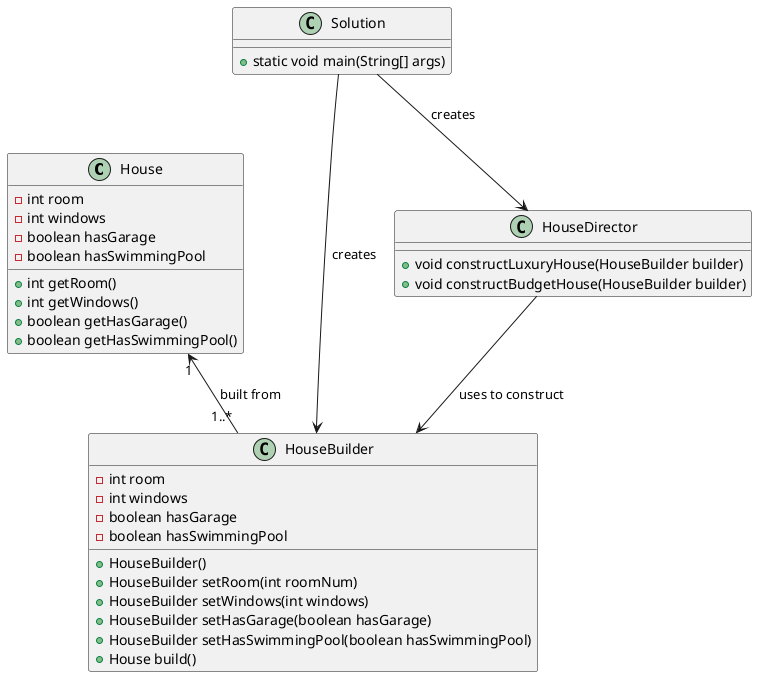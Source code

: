@startuml
class House {
    - int room
    - int windows
    - boolean hasGarage
    - boolean hasSwimmingPool
    + int getRoom()
    + int getWindows()
    + boolean getHasGarage()
    + boolean getHasSwimmingPool()
}

class HouseBuilder {
    - int room
    - int windows
    - boolean hasGarage
    - boolean hasSwimmingPool
    + HouseBuilder()
    + HouseBuilder setRoom(int roomNum)
    + HouseBuilder setWindows(int windows)
    + HouseBuilder setHasGarage(boolean hasGarage)
    + HouseBuilder setHasSwimmingPool(boolean hasSwimmingPool)
    + House build()
}

class HouseDirector {
    + void constructLuxuryHouse(HouseBuilder builder)
    + void constructBudgetHouse(HouseBuilder builder)
}

class Solution {
    + static void main(String[] args)
}

House "1" <-down- "1..*" HouseBuilder : "built from"
HouseDirector --> HouseBuilder : "uses to construct"

Solution --> HouseDirector : "creates"
Solution --> HouseBuilder : "creates"
@enduml
